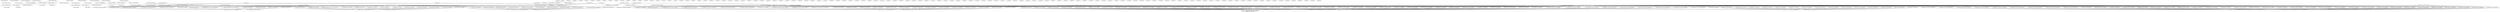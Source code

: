 strict digraph "execution order" {
RL_test0_count_do_count [shape=ellipse];
RL_test0_mkConnectionGetPut [shape=ellipse];
RL_test0_1_mkConnectionGetPut [shape=ellipse];
RL_test0_0_mkConnectionGetPut [shape=ellipse];
RL_test0_1_mkConnectionGetPut_1 [shape=ellipse];
RL_test0_1_0_mkConnectionGetPut [shape=ellipse];
RL_test0_1_1_mkConnectionGetPut [shape=ellipse];
RL_test0_req_send_first_flit [shape=ellipse];
RL_test0_req_send_next_flit [shape=ellipse];
RL_test0_rsp_receive [shape=ellipse];
RL_test0_0_update_req_wires [shape=ellipse];
RL_test0_0_update_rsp_wires [shape=ellipse];
RL_test0_0_do_get [shape=ellipse];
RL_test0_0_do_put [shape=ellipse];
RL_test0_1_update_req_wires [shape=ellipse];
RL_test0_1_update_rsp_wires [shape=ellipse];
RL_test0_1_do_get [shape=ellipse];
RL_test0_1_do_put [shape=ellipse];
RL_test1_count_do_count [shape=ellipse];
RL_test1_mkConnectionGetPut [shape=ellipse];
RL_test1_1_mkConnectionGetPut [shape=ellipse];
RL_test1_0_mkConnectionGetPut [shape=ellipse];
RL_test1_1_mkConnectionGetPut_1 [shape=ellipse];
RL_test1_1_0_mkConnectionGetPut [shape=ellipse];
RL_test1_1_1_mkConnectionGetPut [shape=ellipse];
RL_test1_req_send_first_flit [shape=ellipse];
RL_test1_req_send_next_flit [shape=ellipse];
RL_test1_rsp_receive [shape=ellipse];
RL_test1_0_update_req_wires [shape=ellipse];
RL_test1_0_update_rsp_wires [shape=ellipse];
RL_test1_0_do_get [shape=ellipse];
RL_test1_0_do_put [shape=ellipse];
RL_test1_1_update_req_wires [shape=ellipse];
RL_test1_1_update_rsp_wires [shape=ellipse];
RL_test1_1_do_get [shape=ellipse];
RL_test1_1_do_put [shape=ellipse];
RL_resultGetters_fsm_start_reg__dreg_update [shape=ellipse];
RL_resultGetters_fsm_state_handle_abort [shape=ellipse];
RL_resultGetters_fsm_state_fired__dreg_update [shape=ellipse];
RL_resultGetters_fsm_state_every [shape=ellipse];
RL_resultGetters_fsm_par_blocks_start_reg__dreg_update [shape=ellipse];
RL_resultGetters_fsm_par_blocks_state_handle_abort [shape=ellipse];
RL_resultGetters_fsm_par_blocks_state_fired__dreg_update [shape=ellipse];
RL_resultGetters_fsm_par_blocks_state_every [shape=ellipse];
RL_resultGetters_fsm_par_blocks_restart [shape=ellipse];
RL_resultGetters_fsm_par_blocks_1_start_reg__dreg_update [shape=ellipse];
RL_resultGetters_fsm_par_blocks_1_state_handle_abort [shape=ellipse];
RL_resultGetters_fsm_par_blocks_1_state_fired__dreg_update [shape=ellipse];
RL_resultGetters_fsm_par_blocks_1_state_every [shape=ellipse];
RL_resultGetters_fsm_par_blocks_1_restart [shape=ellipse];
RL_resultGetters_fsm_par_blocks_2_start_reg__dreg_update [shape=ellipse];
RL_resultGetters_fsm_par_blocks_2_state_handle_abort [shape=ellipse];
RL_resultGetters_fsm_par_blocks_2_state_fired__dreg_update [shape=ellipse];
RL_resultGetters_fsm_par_blocks_2_state_every [shape=ellipse];
RL_resultGetters_fsm_par_blocks_2_restart [shape=ellipse];
RL_resultGetters_fsm_restart [shape=ellipse];
RL_resultGetters_fsm_action_l241c9 [shape=ellipse];
RL_resultGetters_fsm_action_l246c9 [shape=ellipse];
RL_resultGetters_fsm_action_l252c9 [shape=ellipse];
RL_resultGetters_fsm_action_l257c9 [shape=ellipse];
RL_resultGetters_fsm_action_l263c9 [shape=ellipse];
RL_resultGetters_fsm_action_l202c9 [shape=ellipse];
RL_resultGetters_fsm_action_l207c9 [shape=ellipse];
RL_resultGetters_fsm_action_l213c9 [shape=ellipse];
RL_resultGetters_fsm_action_r_init_l218c9 [shape=ellipse];
RL_resultGetters_fsm_action_l218c29 [shape=ellipse];
RL_resultGetters_fsm_action_l219c9 [shape=ellipse];
RL_resultGetters_fsm_action_l225c9 [shape=ellipse];
RL_resultGetters_fsm_action_l230c9 [shape=ellipse];
RL_resultGetters_fsm_action_l236c9 [shape=ellipse];
RL_resultGetters_fsm_action_l151c9 [shape=ellipse];
RL_resultGetters_fsm_action_l157c9 [shape=ellipse];
RL_resultGetters_fsm_action_l162c9 [shape=ellipse];
RL_resultGetters_fsm_action_l166c9 [shape=ellipse];
RL_resultGetters_fsm_action_l170c9 [shape=ellipse];
RL_resultGetters_fsm_action_l175c9 [shape=ellipse];
RL_resultGetters_fsm_action_l180c9 [shape=ellipse];
RL_resultGetters_fsm_action_l184c9 [shape=ellipse];
RL_resultGetters_fsm_action_l189c9 [shape=ellipse];
RL_resultGetters_fsm_action_l193c9 [shape=ellipse];
RL_resultGetters_fsm_action_l197c9 [shape=ellipse];
RL_resultGetters_fsm_actionpar_start_l149c27 [shape=ellipse];
RL_resultGetters_fsm_action_l92c16 [shape=ellipse];
RL_resultGetters_fsm_action_ovlp_r_update_l218c9 [shape=ellipse];
RL_resultGetters_fsm_actionpar_run_l149c27 [shape=ellipse];
RL_resultGetters_fsm_idle_l90c22 [shape=ellipse];
RL_resultGetters_fsm_idle_l240c5 [shape=ellipse];
RL_resultGetters_fsm_idle_l201c5 [shape=ellipse];
RL_resultGetters_fsm_idle_l150c5 [shape=ellipse];
RL_resultGetters_fsm_fsm_start [shape=ellipse];
RL_resultGetters_1_fsm_start_reg__dreg_update [shape=ellipse];
RL_resultGetters_1_fsm_state_handle_abort [shape=ellipse];
RL_resultGetters_1_fsm_state_fired__dreg_update [shape=ellipse];
RL_resultGetters_1_fsm_state_every [shape=ellipse];
RL_resultGetters_1_fsm_par_blocks_start_reg__dreg_update [shape=ellipse];
RL_resultGetters_1_fsm_par_blocks_state_handle_abort [shape=ellipse];
RL_resultGetters_1_fsm_par_blocks_state_fired__dreg_update [shape=ellipse];
RL_resultGetters_1_fsm_par_blocks_state_every [shape=ellipse];
RL_resultGetters_1_fsm_par_blocks_restart [shape=ellipse];
RL_resultGetters_1_fsm_par_blocks_1_start_reg__dreg_update [shape=ellipse];
RL_resultGetters_1_fsm_par_blocks_1_state_handle_abort [shape=ellipse];
RL_resultGetters_1_fsm_par_blocks_1_state_fired__dreg_update [shape=ellipse];
RL_resultGetters_1_fsm_par_blocks_1_state_every [shape=ellipse];
RL_resultGetters_1_fsm_par_blocks_1_restart [shape=ellipse];
RL_resultGetters_1_fsm_par_blocks_2_start_reg__dreg_update [shape=ellipse];
RL_resultGetters_1_fsm_par_blocks_2_state_handle_abort [shape=ellipse];
RL_resultGetters_1_fsm_par_blocks_2_state_fired__dreg_update [shape=ellipse];
RL_resultGetters_1_fsm_par_blocks_2_state_every [shape=ellipse];
RL_resultGetters_1_fsm_par_blocks_2_restart [shape=ellipse];
RL_resultGetters_1_fsm_par_blocks_3_start_reg__dreg_update [shape=ellipse];
RL_resultGetters_1_fsm_par_blocks_3_state_handle_abort [shape=ellipse];
RL_resultGetters_1_fsm_par_blocks_3_state_fired__dreg_update [shape=ellipse];
RL_resultGetters_1_fsm_par_blocks_3_state_every [shape=ellipse];
RL_resultGetters_1_fsm_par_blocks_3_restart [shape=ellipse];
RL_resultGetters_1_fsm_restart [shape=ellipse];
RL_resultGetters_1_fsm_action_l555c9 [shape=ellipse];
RL_resultGetters_1_fsm_action_r_init_l560c9 [shape=ellipse];
RL_resultGetters_1_fsm_action_l560c29 [shape=ellipse];
RL_resultGetters_1_fsm_action_l561c9 [shape=ellipse];
RL_resultGetters_1_fsm_action_r_init_l567c9 [shape=ellipse];
RL_resultGetters_1_fsm_action_l567c29 [shape=ellipse];
RL_resultGetters_1_fsm_action_l568c9 [shape=ellipse];
RL_resultGetters_1_fsm_action_r_init_l573c9 [shape=ellipse];
RL_resultGetters_1_fsm_action_l573c29 [shape=ellipse];
RL_resultGetters_1_fsm_action_l574c9 [shape=ellipse];
RL_resultGetters_1_fsm_action_r_init_l580c9 [shape=ellipse];
RL_resultGetters_1_fsm_action_l580c29 [shape=ellipse];
RL_resultGetters_1_fsm_action_l581c9 [shape=ellipse];
RL_resultGetters_1_fsm_action_r_init_l586c9 [shape=ellipse];
RL_resultGetters_1_fsm_action_l586c29 [shape=ellipse];
RL_resultGetters_1_fsm_action_l587c9 [shape=ellipse];
RL_resultGetters_1_fsm_action_r_init_l593c9 [shape=ellipse];
RL_resultGetters_1_fsm_action_l593c29 [shape=ellipse];
RL_resultGetters_1_fsm_action_l594c9 [shape=ellipse];
RL_resultGetters_1_fsm_action_r_init_l599c9 [shape=ellipse];
RL_resultGetters_1_fsm_action_l599c29 [shape=ellipse];
RL_resultGetters_1_fsm_action_l600c9 [shape=ellipse];
RL_resultGetters_1_fsm_action_r_init_l606c9 [shape=ellipse];
RL_resultGetters_1_fsm_action_l606c29 [shape=ellipse];
RL_resultGetters_1_fsm_action_l607c9 [shape=ellipse];
RL_resultGetters_1_fsm_action_r_init_l612c9 [shape=ellipse];
RL_resultGetters_1_fsm_action_l612c29 [shape=ellipse];
RL_resultGetters_1_fsm_action_l613c9 [shape=ellipse];
RL_resultGetters_1_fsm_action_l619c9 [shape=ellipse];
RL_resultGetters_1_fsm_action_l442c9 [shape=ellipse];
RL_resultGetters_1_fsm_action_r_init_l447c9 [shape=ellipse];
RL_resultGetters_1_fsm_action_l447c29 [shape=ellipse];
RL_resultGetters_1_fsm_action_l448c9 [shape=ellipse];
RL_resultGetters_1_fsm_action_l454c9 [shape=ellipse];
RL_resultGetters_1_fsm_action_r_init_l459c9 [shape=ellipse];
RL_resultGetters_1_fsm_action_l459c29 [shape=ellipse];
RL_resultGetters_1_fsm_action_l460c9 [shape=ellipse];
RL_resultGetters_1_fsm_action_l466c9 [shape=ellipse];
RL_resultGetters_1_fsm_action_r_init_l471c9 [shape=ellipse];
RL_resultGetters_1_fsm_action_l471c29 [shape=ellipse];
RL_resultGetters_1_fsm_action_l472c9 [shape=ellipse];
RL_resultGetters_1_fsm_action_l478c9 [shape=ellipse];
RL_resultGetters_1_fsm_action_r_init_l483c9 [shape=ellipse];
RL_resultGetters_1_fsm_action_l483c29 [shape=ellipse];
RL_resultGetters_1_fsm_action_l484c9 [shape=ellipse];
RL_resultGetters_1_fsm_action_l490c9 [shape=ellipse];
RL_resultGetters_1_fsm_action_r_init_l495c9 [shape=ellipse];
RL_resultGetters_1_fsm_action_l495c29 [shape=ellipse];
RL_resultGetters_1_fsm_action_l496c9 [shape=ellipse];
RL_resultGetters_1_fsm_action_l502c9 [shape=ellipse];
RL_resultGetters_1_fsm_action_r_init_l507c9 [shape=ellipse];
RL_resultGetters_1_fsm_action_l507c29 [shape=ellipse];
RL_resultGetters_1_fsm_action_l508c9 [shape=ellipse];
RL_resultGetters_1_fsm_action_l514c9 [shape=ellipse];
RL_resultGetters_1_fsm_action_r_init_l519c9 [shape=ellipse];
RL_resultGetters_1_fsm_action_l519c29 [shape=ellipse];
RL_resultGetters_1_fsm_action_l520c9 [shape=ellipse];
RL_resultGetters_1_fsm_action_l526c9 [shape=ellipse];
RL_resultGetters_1_fsm_action_r_init_l531c9 [shape=ellipse];
RL_resultGetters_1_fsm_action_l531c29 [shape=ellipse];
RL_resultGetters_1_fsm_action_l532c9 [shape=ellipse];
RL_resultGetters_1_fsm_action_l538c9 [shape=ellipse];
RL_resultGetters_1_fsm_action_r_init_l543c9 [shape=ellipse];
RL_resultGetters_1_fsm_action_l543c29 [shape=ellipse];
RL_resultGetters_1_fsm_action_l544c9 [shape=ellipse];
RL_resultGetters_1_fsm_action_l550c9 [shape=ellipse];
RL_resultGetters_1_fsm_action_l381c9 [shape=ellipse];
RL_resultGetters_1_fsm_action_l385c9 [shape=ellipse];
RL_resultGetters_1_fsm_action_l389c9 [shape=ellipse];
RL_resultGetters_1_fsm_action_l393c9 [shape=ellipse];
RL_resultGetters_1_fsm_action_l397c9 [shape=ellipse];
RL_resultGetters_1_fsm_action_l401c9 [shape=ellipse];
RL_resultGetters_1_fsm_action_l405c9 [shape=ellipse];
RL_resultGetters_1_fsm_action_l409c9 [shape=ellipse];
RL_resultGetters_1_fsm_action_l413c9 [shape=ellipse];
RL_resultGetters_1_fsm_action_l417c9 [shape=ellipse];
RL_resultGetters_1_fsm_action_l421c9 [shape=ellipse];
RL_resultGetters_1_fsm_action_l425c9 [shape=ellipse];
RL_resultGetters_1_fsm_action_l429c9 [shape=ellipse];
RL_resultGetters_1_fsm_action_l433c9 [shape=ellipse];
RL_resultGetters_1_fsm_action_l437c9 [shape=ellipse];
RL_resultGetters_1_fsm_action_l305c9 [shape=ellipse];
RL_resultGetters_1_fsm_action_l311c9 [shape=ellipse];
RL_resultGetters_1_fsm_action_l316c9 [shape=ellipse];
RL_resultGetters_1_fsm_action_l321c9 [shape=ellipse];
RL_resultGetters_1_fsm_action_l326c9 [shape=ellipse];
RL_resultGetters_1_fsm_action_l331c9 [shape=ellipse];
RL_resultGetters_1_fsm_action_l336c9 [shape=ellipse];
RL_resultGetters_1_fsm_action_l341c9 [shape=ellipse];
RL_resultGetters_1_fsm_action_l346c9 [shape=ellipse];
RL_resultGetters_1_fsm_action_l351c9 [shape=ellipse];
RL_resultGetters_1_fsm_action_l356c9 [shape=ellipse];
RL_resultGetters_1_fsm_action_l361c9 [shape=ellipse];
RL_resultGetters_1_fsm_action_l366c9 [shape=ellipse];
RL_resultGetters_1_fsm_action_l371c9 [shape=ellipse];
RL_resultGetters_1_fsm_action_l376c9 [shape=ellipse];
RL_resultGetters_1_fsm_actionpar_start_l303c27 [shape=ellipse];
RL_resultGetters_1_fsm_action_l92c16 [shape=ellipse];
RL_resultGetters_1_fsm_action_ovlp_r_update_l560c9 [shape=ellipse];
RL_resultGetters_1_fsm_action_ovlp_r_update_l567c9 [shape=ellipse];
RL_resultGetters_1_fsm_action_ovlp_r_update_l573c9 [shape=ellipse];
RL_resultGetters_1_fsm_action_ovlp_r_update_l580c9 [shape=ellipse];
RL_resultGetters_1_fsm_action_ovlp_r_update_l586c9 [shape=ellipse];
RL_resultGetters_1_fsm_action_ovlp_r_update_l593c9 [shape=ellipse];
RL_resultGetters_1_fsm_action_ovlp_r_update_l599c9 [shape=ellipse];
RL_resultGetters_1_fsm_action_ovlp_r_update_l606c9 [shape=ellipse];
RL_resultGetters_1_fsm_action_ovlp_r_update_l612c9 [shape=ellipse];
RL_resultGetters_1_fsm_action_ovlp_r_update_l447c9 [shape=ellipse];
RL_resultGetters_1_fsm_action_ovlp_r_update_l459c9 [shape=ellipse];
RL_resultGetters_1_fsm_action_ovlp_r_update_l471c9 [shape=ellipse];
RL_resultGetters_1_fsm_action_ovlp_r_update_l483c9 [shape=ellipse];
RL_resultGetters_1_fsm_action_ovlp_r_update_l495c9 [shape=ellipse];
RL_resultGetters_1_fsm_action_ovlp_r_update_l507c9 [shape=ellipse];
RL_resultGetters_1_fsm_action_ovlp_r_update_l519c9 [shape=ellipse];
RL_resultGetters_1_fsm_action_ovlp_r_update_l531c9 [shape=ellipse];
RL_resultGetters_1_fsm_action_ovlp_r_update_l543c9 [shape=ellipse];
RL_resultGetters_1_fsm_actionpar_run_l303c27 [shape=ellipse];
RL_resultGetters_1_fsm_idle_l90c22 [shape=ellipse];
RL_resultGetters_1_fsm_idle_l554c5 [shape=ellipse];
RL_resultGetters_1_fsm_idle_l441c5 [shape=ellipse];
RL_resultGetters_1_fsm_idle_l380c5 [shape=ellipse];
RL_resultGetters_1_fsm_idle_l304c5 [shape=ellipse];
RL_resultGetters_1_fsm_fsm_start [shape=ellipse];
RL_start_reg__dreg_update [shape=ellipse];
RL_state_handle_abort [shape=ellipse];
RL_state_fired__dreg_update [shape=ellipse];
RL_state_every [shape=ellipse];
RL_restart [shape=ellipse];
RL_action_l132c9 [shape=ellipse];
RL_action_l119c13 [shape=ellipse];
RL_action_l120c9 [shape=ellipse];
RL_action_l119c13_1 [shape=ellipse];
RL_action_l120c9_1 [shape=ellipse];
RL_action_l134c9 [shape=ellipse];
RL_idle_l131c15 [shape=ellipse];
RL_fsm_start [shape=ellipse];
RL_auto_start [shape=ellipse];
RL_auto_finish [shape=ellipse];
__me_check_56 [shape=ellipse];
__me_check_57 [shape=ellipse];
__me_check_58 [shape=ellipse];
__me_check_59 [shape=ellipse];
__me_check_61 [shape=ellipse];
__me_check_62 [shape=ellipse];
__me_check_63 [shape=ellipse];
__me_check_64 [shape=ellipse];
__me_check_65 [shape=ellipse];
__me_check_66 [shape=ellipse];
__me_check_67 [shape=ellipse];
__me_check_68 [shape=ellipse];
__me_check_70 [shape=ellipse];
__me_check_71 [shape=ellipse];
__me_check_72 [shape=ellipse];
__me_check_73 [shape=ellipse];
__me_check_74 [shape=ellipse];
__me_check_75 [shape=ellipse];
__me_check_76 [shape=ellipse];
__me_check_77 [shape=ellipse];
__me_check_78 [shape=ellipse];
__me_check_79 [shape=ellipse];
__me_check_115 [shape=ellipse];
__me_check_116 [shape=ellipse];
__me_check_117 [shape=ellipse];
__me_check_118 [shape=ellipse];
__me_check_119 [shape=ellipse];
__me_check_120 [shape=ellipse];
__me_check_121 [shape=ellipse];
__me_check_122 [shape=ellipse];
__me_check_123 [shape=ellipse];
__me_check_124 [shape=ellipse];
__me_check_125 [shape=ellipse];
__me_check_126 [shape=ellipse];
__me_check_127 [shape=ellipse];
__me_check_128 [shape=ellipse];
__me_check_129 [shape=ellipse];
__me_check_130 [shape=ellipse];
__me_check_131 [shape=ellipse];
__me_check_132 [shape=ellipse];
__me_check_133 [shape=ellipse];
__me_check_134 [shape=ellipse];
__me_check_135 [shape=ellipse];
__me_check_136 [shape=ellipse];
__me_check_137 [shape=ellipse];
__me_check_138 [shape=ellipse];
__me_check_139 [shape=ellipse];
__me_check_140 [shape=ellipse];
__me_check_141 [shape=ellipse];
__me_check_142 [shape=ellipse];
__me_check_144 [shape=ellipse];
__me_check_145 [shape=ellipse];
__me_check_146 [shape=ellipse];
__me_check_147 [shape=ellipse];
__me_check_148 [shape=ellipse];
__me_check_149 [shape=ellipse];
__me_check_150 [shape=ellipse];
__me_check_151 [shape=ellipse];
__me_check_152 [shape=ellipse];
__me_check_153 [shape=ellipse];
__me_check_154 [shape=ellipse];
__me_check_155 [shape=ellipse];
__me_check_156 [shape=ellipse];
__me_check_157 [shape=ellipse];
__me_check_158 [shape=ellipse];
__me_check_159 [shape=ellipse];
__me_check_160 [shape=ellipse];
__me_check_161 [shape=ellipse];
__me_check_162 [shape=ellipse];
__me_check_163 [shape=ellipse];
__me_check_164 [shape=ellipse];
__me_check_165 [shape=ellipse];
__me_check_166 [shape=ellipse];
__me_check_167 [shape=ellipse];
__me_check_168 [shape=ellipse];
__me_check_169 [shape=ellipse];
__me_check_170 [shape=ellipse];
__me_check_171 [shape=ellipse];
__me_check_172 [shape=ellipse];
__me_check_173 [shape=ellipse];
__me_check_174 [shape=ellipse];
__me_check_175 [shape=ellipse];
__me_check_176 [shape=ellipse];
__me_check_177 [shape=ellipse];
__me_check_178 [shape=ellipse];
__me_check_179 [shape=ellipse];
__me_check_181 [shape=ellipse];
__me_check_182 [shape=ellipse];
__me_check_183 [shape=ellipse];
__me_check_184 [shape=ellipse];
__me_check_185 [shape=ellipse];
__me_check_186 [shape=ellipse];
__me_check_187 [shape=ellipse];
__me_check_188 [shape=ellipse];
__me_check_189 [shape=ellipse];
__me_check_190 [shape=ellipse];
__me_check_191 [shape=ellipse];
__me_check_192 [shape=ellipse];
__me_check_193 [shape=ellipse];
__me_check_194 [shape=ellipse];
__me_check_196 [shape=ellipse];
__me_check_197 [shape=ellipse];
__me_check_198 [shape=ellipse];
__me_check_199 [shape=ellipse];
__me_check_200 [shape=ellipse];
__me_check_201 [shape=ellipse];
__me_check_202 [shape=ellipse];
__me_check_203 [shape=ellipse];
__me_check_204 [shape=ellipse];
__me_check_205 [shape=ellipse];
__me_check_206 [shape=ellipse];
__me_check_207 [shape=ellipse];
__me_check_208 [shape=ellipse];
__me_check_209 [shape=ellipse];
__me_check_243 [shape=ellipse];
__me_check_244 [shape=ellipse];
__me_check_245 [shape=ellipse];
__me_check_246 [shape=ellipse];
__me_check_247 [shape=ellipse];
RL_resultGetters_fsm_actionpar_start_l149c27->RL_resultGetters_fsm_action_l241c9;
RL_resultGetters_fsm_par_blocks_2_restart->RL_resultGetters_fsm_action_l241c9;
RL_resultGetters_fsm_actionpar_run_l149c27->RL_resultGetters_fsm_action_l241c9;
RL_resultGetters_fsm_actionpar_run_l149c27->RL_resultGetters_fsm_action_l246c9;
RL_resultGetters_fsm_actionpar_run_l149c27->RL_resultGetters_fsm_action_l252c9;
RL_resultGetters_fsm_actionpar_run_l149c27->RL_resultGetters_fsm_action_l257c9;
RL_resultGetters_fsm_actionpar_run_l149c27->RL_resultGetters_fsm_action_l263c9;
RL_resultGetters_fsm_actionpar_start_l149c27->RL_resultGetters_fsm_action_l202c9;
RL_resultGetters_fsm_par_blocks_1_restart->RL_resultGetters_fsm_action_l202c9;
RL_resultGetters_fsm_actionpar_run_l149c27->RL_resultGetters_fsm_action_l202c9;
RL_resultGetters_fsm_actionpar_run_l149c27->RL_resultGetters_fsm_action_l207c9;
RL_resultGetters_fsm_actionpar_run_l149c27->RL_resultGetters_fsm_action_l213c9;
RL_resultGetters_fsm_actionpar_run_l149c27->RL_resultGetters_fsm_action_r_init_l218c9;
RL_resultGetters_fsm_par_blocks_1_restart->RL_resultGetters_fsm_action_l218c29;
RL_resultGetters_fsm_actionpar_run_l149c27->RL_resultGetters_fsm_action_l218c29;
RL_resultGetters_fsm_actionpar_run_l149c27->RL_resultGetters_fsm_action_l219c9;
RL_resultGetters_fsm_actionpar_run_l149c27->RL_resultGetters_fsm_action_l225c9;
RL_resultGetters_fsm_actionpar_run_l149c27->RL_resultGetters_fsm_action_l230c9;
RL_resultGetters_fsm_actionpar_run_l149c27->RL_resultGetters_fsm_action_l236c9;
RL_resultGetters_fsm_actionpar_start_l149c27->RL_resultGetters_fsm_action_l151c9;
RL_resultGetters_fsm_par_blocks_restart->RL_resultGetters_fsm_action_l151c9;
RL_resultGetters_fsm_actionpar_run_l149c27->RL_resultGetters_fsm_action_l151c9;
RL_resultGetters_fsm_actionpar_run_l149c27->RL_resultGetters_fsm_action_l157c9;
RL_resultGetters_fsm_actionpar_run_l149c27->RL_resultGetters_fsm_action_l162c9;
RL_resultGetters_fsm_actionpar_run_l149c27->RL_resultGetters_fsm_action_l166c9;
RL_resultGetters_fsm_actionpar_run_l149c27->RL_resultGetters_fsm_action_l170c9;
RL_resultGetters_fsm_actionpar_run_l149c27->RL_resultGetters_fsm_action_l175c9;
RL_resultGetters_fsm_actionpar_run_l149c27->RL_resultGetters_fsm_action_l180c9;
RL_resultGetters_fsm_actionpar_run_l149c27->RL_resultGetters_fsm_action_l184c9;
RL_resultGetters_fsm_actionpar_run_l149c27->RL_resultGetters_fsm_action_l189c9;
RL_resultGetters_fsm_actionpar_run_l149c27->RL_resultGetters_fsm_action_l193c9;
RL_resultGetters_fsm_actionpar_run_l149c27->RL_resultGetters_fsm_action_l197c9;
RL_resultGetters_fsm_restart->RL_resultGetters_fsm_actionpar_start_l149c27;
RL_resultGetters_fsm_fsm_start->RL_resultGetters_fsm_actionpar_start_l149c27;
RL_resultGetters_1_fsm_actionpar_start_l303c27->RL_resultGetters_1_fsm_action_l555c9;
RL_resultGetters_1_fsm_par_blocks_3_restart->RL_resultGetters_1_fsm_action_l555c9;
RL_resultGetters_1_fsm_actionpar_run_l303c27->RL_resultGetters_1_fsm_action_l555c9;
RL_resultGetters_1_fsm_actionpar_run_l303c27->RL_resultGetters_1_fsm_action_r_init_l560c9;
RL_resultGetters_1_fsm_par_blocks_3_restart->RL_resultGetters_1_fsm_action_l560c29;
RL_resultGetters_1_fsm_actionpar_run_l303c27->RL_resultGetters_1_fsm_action_l560c29;
RL_resultGetters_1_fsm_actionpar_run_l303c27->RL_resultGetters_1_fsm_action_l561c9;
RL_resultGetters_1_fsm_actionpar_run_l303c27->RL_resultGetters_1_fsm_action_r_init_l567c9;
RL_resultGetters_1_fsm_par_blocks_3_restart->RL_resultGetters_1_fsm_action_l567c29;
RL_resultGetters_1_fsm_actionpar_run_l303c27->RL_resultGetters_1_fsm_action_l567c29;
RL_resultGetters_1_fsm_actionpar_run_l303c27->RL_resultGetters_1_fsm_action_l568c9;
RL_resultGetters_1_fsm_actionpar_run_l303c27->RL_resultGetters_1_fsm_action_r_init_l573c9;
RL_resultGetters_1_fsm_par_blocks_3_restart->RL_resultGetters_1_fsm_action_l573c29;
RL_resultGetters_1_fsm_actionpar_run_l303c27->RL_resultGetters_1_fsm_action_l573c29;
RL_resultGetters_1_fsm_actionpar_run_l303c27->RL_resultGetters_1_fsm_action_l574c9;
RL_resultGetters_1_fsm_actionpar_run_l303c27->RL_resultGetters_1_fsm_action_r_init_l580c9;
RL_resultGetters_1_fsm_par_blocks_3_restart->RL_resultGetters_1_fsm_action_l580c29;
RL_resultGetters_1_fsm_actionpar_run_l303c27->RL_resultGetters_1_fsm_action_l580c29;
RL_resultGetters_1_fsm_actionpar_run_l303c27->RL_resultGetters_1_fsm_action_l581c9;
RL_resultGetters_1_fsm_actionpar_run_l303c27->RL_resultGetters_1_fsm_action_r_init_l586c9;
RL_resultGetters_1_fsm_par_blocks_3_restart->RL_resultGetters_1_fsm_action_l586c29;
RL_resultGetters_1_fsm_actionpar_run_l303c27->RL_resultGetters_1_fsm_action_l586c29;
RL_resultGetters_1_fsm_actionpar_run_l303c27->RL_resultGetters_1_fsm_action_l587c9;
RL_resultGetters_1_fsm_actionpar_run_l303c27->RL_resultGetters_1_fsm_action_r_init_l593c9;
RL_resultGetters_1_fsm_par_blocks_3_restart->RL_resultGetters_1_fsm_action_l593c29;
RL_resultGetters_1_fsm_actionpar_run_l303c27->RL_resultGetters_1_fsm_action_l593c29;
RL_resultGetters_1_fsm_actionpar_run_l303c27->RL_resultGetters_1_fsm_action_l594c9;
RL_resultGetters_1_fsm_actionpar_run_l303c27->RL_resultGetters_1_fsm_action_r_init_l599c9;
RL_resultGetters_1_fsm_par_blocks_3_restart->RL_resultGetters_1_fsm_action_l599c29;
RL_resultGetters_1_fsm_actionpar_run_l303c27->RL_resultGetters_1_fsm_action_l599c29;
RL_resultGetters_1_fsm_actionpar_run_l303c27->RL_resultGetters_1_fsm_action_l600c9;
RL_resultGetters_1_fsm_actionpar_run_l303c27->RL_resultGetters_1_fsm_action_r_init_l606c9;
RL_resultGetters_1_fsm_par_blocks_3_restart->RL_resultGetters_1_fsm_action_l606c29;
RL_resultGetters_1_fsm_actionpar_run_l303c27->RL_resultGetters_1_fsm_action_l606c29;
RL_resultGetters_1_fsm_actionpar_run_l303c27->RL_resultGetters_1_fsm_action_l607c9;
RL_resultGetters_1_fsm_actionpar_run_l303c27->RL_resultGetters_1_fsm_action_r_init_l612c9;
RL_resultGetters_1_fsm_par_blocks_3_restart->RL_resultGetters_1_fsm_action_l612c29;
RL_resultGetters_1_fsm_actionpar_run_l303c27->RL_resultGetters_1_fsm_action_l612c29;
RL_resultGetters_1_fsm_actionpar_run_l303c27->RL_resultGetters_1_fsm_action_l613c9;
RL_resultGetters_1_fsm_actionpar_run_l303c27->RL_resultGetters_1_fsm_action_l619c9;
RL_resultGetters_1_fsm_actionpar_start_l303c27->RL_resultGetters_1_fsm_action_l442c9;
RL_resultGetters_1_fsm_par_blocks_2_restart->RL_resultGetters_1_fsm_action_l442c9;
RL_resultGetters_1_fsm_actionpar_run_l303c27->RL_resultGetters_1_fsm_action_l442c9;
RL_resultGetters_1_fsm_actionpar_run_l303c27->RL_resultGetters_1_fsm_action_r_init_l447c9;
RL_resultGetters_1_fsm_par_blocks_2_restart->RL_resultGetters_1_fsm_action_l447c29;
RL_resultGetters_1_fsm_actionpar_run_l303c27->RL_resultGetters_1_fsm_action_l447c29;
RL_resultGetters_1_fsm_actionpar_run_l303c27->RL_resultGetters_1_fsm_action_l448c9;
RL_resultGetters_1_fsm_actionpar_run_l303c27->RL_resultGetters_1_fsm_action_l454c9;
RL_resultGetters_1_fsm_actionpar_run_l303c27->RL_resultGetters_1_fsm_action_r_init_l459c9;
RL_resultGetters_1_fsm_par_blocks_2_restart->RL_resultGetters_1_fsm_action_l459c29;
RL_resultGetters_1_fsm_actionpar_run_l303c27->RL_resultGetters_1_fsm_action_l459c29;
RL_resultGetters_1_fsm_actionpar_run_l303c27->RL_resultGetters_1_fsm_action_l460c9;
RL_resultGetters_1_fsm_actionpar_run_l303c27->RL_resultGetters_1_fsm_action_l466c9;
RL_resultGetters_1_fsm_actionpar_run_l303c27->RL_resultGetters_1_fsm_action_r_init_l471c9;
RL_resultGetters_1_fsm_par_blocks_2_restart->RL_resultGetters_1_fsm_action_l471c29;
RL_resultGetters_1_fsm_actionpar_run_l303c27->RL_resultGetters_1_fsm_action_l471c29;
RL_resultGetters_1_fsm_actionpar_run_l303c27->RL_resultGetters_1_fsm_action_l472c9;
RL_resultGetters_1_fsm_actionpar_run_l303c27->RL_resultGetters_1_fsm_action_l478c9;
RL_resultGetters_1_fsm_actionpar_run_l303c27->RL_resultGetters_1_fsm_action_r_init_l483c9;
RL_resultGetters_1_fsm_par_blocks_2_restart->RL_resultGetters_1_fsm_action_l483c29;
RL_resultGetters_1_fsm_actionpar_run_l303c27->RL_resultGetters_1_fsm_action_l483c29;
RL_resultGetters_1_fsm_actionpar_run_l303c27->RL_resultGetters_1_fsm_action_l484c9;
RL_resultGetters_1_fsm_actionpar_run_l303c27->RL_resultGetters_1_fsm_action_l490c9;
RL_resultGetters_1_fsm_actionpar_run_l303c27->RL_resultGetters_1_fsm_action_r_init_l495c9;
RL_resultGetters_1_fsm_par_blocks_2_restart->RL_resultGetters_1_fsm_action_l495c29;
RL_resultGetters_1_fsm_actionpar_run_l303c27->RL_resultGetters_1_fsm_action_l495c29;
RL_resultGetters_1_fsm_actionpar_run_l303c27->RL_resultGetters_1_fsm_action_l496c9;
RL_resultGetters_1_fsm_actionpar_run_l303c27->RL_resultGetters_1_fsm_action_l502c9;
RL_resultGetters_1_fsm_actionpar_run_l303c27->RL_resultGetters_1_fsm_action_r_init_l507c9;
RL_resultGetters_1_fsm_par_blocks_2_restart->RL_resultGetters_1_fsm_action_l507c29;
RL_resultGetters_1_fsm_actionpar_run_l303c27->RL_resultGetters_1_fsm_action_l507c29;
RL_resultGetters_1_fsm_actionpar_run_l303c27->RL_resultGetters_1_fsm_action_l508c9;
RL_resultGetters_1_fsm_actionpar_run_l303c27->RL_resultGetters_1_fsm_action_l514c9;
RL_resultGetters_1_fsm_actionpar_run_l303c27->RL_resultGetters_1_fsm_action_r_init_l519c9;
RL_resultGetters_1_fsm_par_blocks_2_restart->RL_resultGetters_1_fsm_action_l519c29;
RL_resultGetters_1_fsm_actionpar_run_l303c27->RL_resultGetters_1_fsm_action_l519c29;
RL_resultGetters_1_fsm_actionpar_run_l303c27->RL_resultGetters_1_fsm_action_l520c9;
RL_resultGetters_1_fsm_actionpar_run_l303c27->RL_resultGetters_1_fsm_action_l526c9;
RL_resultGetters_1_fsm_actionpar_run_l303c27->RL_resultGetters_1_fsm_action_r_init_l531c9;
RL_resultGetters_1_fsm_par_blocks_2_restart->RL_resultGetters_1_fsm_action_l531c29;
RL_resultGetters_1_fsm_actionpar_run_l303c27->RL_resultGetters_1_fsm_action_l531c29;
RL_resultGetters_1_fsm_actionpar_run_l303c27->RL_resultGetters_1_fsm_action_l532c9;
RL_resultGetters_1_fsm_actionpar_run_l303c27->RL_resultGetters_1_fsm_action_l538c9;
RL_resultGetters_1_fsm_actionpar_run_l303c27->RL_resultGetters_1_fsm_action_r_init_l543c9;
RL_resultGetters_1_fsm_par_blocks_2_restart->RL_resultGetters_1_fsm_action_l543c29;
RL_resultGetters_1_fsm_actionpar_run_l303c27->RL_resultGetters_1_fsm_action_l543c29;
RL_resultGetters_1_fsm_actionpar_run_l303c27->RL_resultGetters_1_fsm_action_l544c9;
RL_resultGetters_1_fsm_actionpar_run_l303c27->RL_resultGetters_1_fsm_action_l550c9;
RL_resultGetters_1_fsm_actionpar_start_l303c27->RL_resultGetters_1_fsm_action_l381c9;
RL_resultGetters_1_fsm_par_blocks_1_restart->RL_resultGetters_1_fsm_action_l381c9;
RL_resultGetters_1_fsm_actionpar_run_l303c27->RL_resultGetters_1_fsm_action_l381c9;
RL_resultGetters_1_fsm_actionpar_run_l303c27->RL_resultGetters_1_fsm_action_l385c9;
RL_resultGetters_1_fsm_actionpar_run_l303c27->RL_resultGetters_1_fsm_action_l389c9;
RL_resultGetters_1_fsm_actionpar_run_l303c27->RL_resultGetters_1_fsm_action_l393c9;
RL_resultGetters_1_fsm_actionpar_run_l303c27->RL_resultGetters_1_fsm_action_l397c9;
RL_resultGetters_1_fsm_actionpar_run_l303c27->RL_resultGetters_1_fsm_action_l401c9;
RL_resultGetters_1_fsm_actionpar_run_l303c27->RL_resultGetters_1_fsm_action_l405c9;
RL_resultGetters_1_fsm_actionpar_run_l303c27->RL_resultGetters_1_fsm_action_l409c9;
RL_resultGetters_1_fsm_actionpar_run_l303c27->RL_resultGetters_1_fsm_action_l413c9;
RL_resultGetters_1_fsm_actionpar_run_l303c27->RL_resultGetters_1_fsm_action_l417c9;
RL_resultGetters_1_fsm_actionpar_run_l303c27->RL_resultGetters_1_fsm_action_l421c9;
RL_resultGetters_1_fsm_actionpar_run_l303c27->RL_resultGetters_1_fsm_action_l425c9;
RL_resultGetters_1_fsm_actionpar_run_l303c27->RL_resultGetters_1_fsm_action_l429c9;
RL_resultGetters_1_fsm_actionpar_run_l303c27->RL_resultGetters_1_fsm_action_l433c9;
RL_resultGetters_1_fsm_actionpar_run_l303c27->RL_resultGetters_1_fsm_action_l437c9;
RL_resultGetters_1_fsm_actionpar_start_l303c27->RL_resultGetters_1_fsm_action_l305c9;
RL_resultGetters_1_fsm_par_blocks_restart->RL_resultGetters_1_fsm_action_l305c9;
RL_resultGetters_1_fsm_actionpar_run_l303c27->RL_resultGetters_1_fsm_action_l305c9;
RL_resultGetters_1_fsm_actionpar_run_l303c27->RL_resultGetters_1_fsm_action_l311c9;
RL_resultGetters_1_fsm_actionpar_run_l303c27->RL_resultGetters_1_fsm_action_l316c9;
RL_resultGetters_1_fsm_actionpar_run_l303c27->RL_resultGetters_1_fsm_action_l321c9;
RL_resultGetters_1_fsm_actionpar_run_l303c27->RL_resultGetters_1_fsm_action_l326c9;
RL_resultGetters_1_fsm_actionpar_run_l303c27->RL_resultGetters_1_fsm_action_l331c9;
RL_resultGetters_1_fsm_actionpar_run_l303c27->RL_resultGetters_1_fsm_action_l336c9;
RL_resultGetters_1_fsm_actionpar_run_l303c27->RL_resultGetters_1_fsm_action_l341c9;
RL_resultGetters_1_fsm_actionpar_run_l303c27->RL_resultGetters_1_fsm_action_l346c9;
RL_resultGetters_1_fsm_actionpar_run_l303c27->RL_resultGetters_1_fsm_action_l351c9;
RL_resultGetters_1_fsm_actionpar_run_l303c27->RL_resultGetters_1_fsm_action_l356c9;
RL_resultGetters_1_fsm_actionpar_run_l303c27->RL_resultGetters_1_fsm_action_l361c9;
RL_resultGetters_1_fsm_actionpar_run_l303c27->RL_resultGetters_1_fsm_action_l366c9;
RL_resultGetters_1_fsm_actionpar_run_l303c27->RL_resultGetters_1_fsm_action_l371c9;
RL_resultGetters_1_fsm_actionpar_run_l303c27->RL_resultGetters_1_fsm_action_l376c9;
RL_resultGetters_1_fsm_restart->RL_resultGetters_1_fsm_actionpar_start_l303c27;
RL_resultGetters_1_fsm_fsm_start->RL_resultGetters_1_fsm_actionpar_start_l303c27;
RL_restart->RL_action_l132c9;
RL_fsm_start->RL_action_l132c9;
RL_test0_0_update_rsp_wires->RL_test0_0_mkConnectionGetPut;
RL_test0_1_update_rsp_wires->RL_test0_1_mkConnectionGetPut_1;
RL_test0_0_update_req_wires->RL_test0_1_0_mkConnectionGetPut;
RL_test0_1_update_req_wires->RL_test0_1_1_mkConnectionGetPut;
RL_test0_0_update_req_wires->RL_test0_req_send_first_flit;
RL_test0_1_update_req_wires->RL_test0_req_send_first_flit;
RL_test0_0_update_req_wires->RL_test0_req_send_next_flit;
RL_test0_1_update_req_wires->RL_test0_req_send_next_flit;
RL_test0_req_send_next_flit->RL_test0_rsp_receive;
RL_test0_0_update_rsp_wires->RL_test0_rsp_receive;
RL_test0_1_update_rsp_wires->RL_test0_rsp_receive;
RL_test0_rsp_receive->RL_test0_0_do_get;
RL_test0_0_update_rsp_wires->RL_test0_0_do_get;
RL_test0_req_send_first_flit->RL_test0_0_do_put;
RL_test0_req_send_next_flit->RL_test0_0_do_put;
RL_test0_0_update_req_wires->RL_test0_0_do_put;
RL_test0_rsp_receive->RL_test0_1_do_get;
RL_test0_1_update_rsp_wires->RL_test0_1_do_get;
RL_test0_req_send_first_flit->RL_test0_1_do_put;
RL_test0_req_send_next_flit->RL_test0_1_do_put;
RL_test0_1_update_req_wires->RL_test0_1_do_put;
RL_test1_0_update_rsp_wires->RL_test1_0_mkConnectionGetPut;
RL_test1_1_update_rsp_wires->RL_test1_1_mkConnectionGetPut_1;
RL_test1_0_update_req_wires->RL_test1_1_0_mkConnectionGetPut;
RL_test1_1_update_req_wires->RL_test1_1_1_mkConnectionGetPut;
RL_test1_0_update_req_wires->RL_test1_req_send_first_flit;
RL_test1_1_update_req_wires->RL_test1_req_send_first_flit;
RL_test1_0_update_req_wires->RL_test1_req_send_next_flit;
RL_test1_1_update_req_wires->RL_test1_req_send_next_flit;
RL_test1_req_send_next_flit->RL_test1_rsp_receive;
RL_test1_0_update_rsp_wires->RL_test1_rsp_receive;
RL_test1_1_update_rsp_wires->RL_test1_rsp_receive;
RL_test1_rsp_receive->RL_test1_0_do_get;
RL_test1_0_update_rsp_wires->RL_test1_0_do_get;
RL_test1_req_send_first_flit->RL_test1_0_do_put;
RL_test1_req_send_next_flit->RL_test1_0_do_put;
RL_test1_0_update_req_wires->RL_test1_0_do_put;
RL_test1_rsp_receive->RL_test1_1_do_get;
RL_test1_1_update_rsp_wires->RL_test1_1_do_get;
RL_test1_req_send_first_flit->RL_test1_1_do_put;
RL_test1_req_send_next_flit->RL_test1_1_do_put;
RL_test1_1_update_req_wires->RL_test1_1_do_put;
RL_action_l119c13->RL_resultGetters_fsm_start_reg__dreg_update;
RL_action_l120c9->RL_resultGetters_fsm_start_reg__dreg_update;
RL_resultGetters_fsm_restart->RL_resultGetters_fsm_start_reg__dreg_update;
RL_resultGetters_fsm_fsm_start->RL_resultGetters_fsm_start_reg__dreg_update;
RL_resultGetters_fsm_fsm_start->RL_resultGetters_fsm_state_handle_abort;
RL_resultGetters_fsm_actionpar_start_l149c27->RL_resultGetters_fsm_state_fired__dreg_update;
RL_resultGetters_fsm_action_l92c16->RL_resultGetters_fsm_state_fired__dreg_update;
RL_action_l119c13->RL_resultGetters_fsm_state_fired__dreg_update;
RL_action_l120c9->RL_resultGetters_fsm_state_fired__dreg_update;
RL_resultGetters_fsm_restart->RL_resultGetters_fsm_state_fired__dreg_update;
RL_resultGetters_fsm_actionpar_run_l149c27->RL_resultGetters_fsm_state_fired__dreg_update;
RL_resultGetters_fsm_idle_l90c22->RL_resultGetters_fsm_state_fired__dreg_update;
RL_resultGetters_fsm_fsm_start->RL_resultGetters_fsm_state_fired__dreg_update;
RL_resultGetters_fsm_actionpar_start_l149c27->RL_resultGetters_fsm_state_every;
RL_resultGetters_fsm_action_l92c16->RL_resultGetters_fsm_state_every;
RL_resultGetters_fsm_actionpar_run_l149c27->RL_resultGetters_fsm_state_every;
RL_resultGetters_fsm_idle_l90c22->RL_resultGetters_fsm_state_every;
RL_resultGetters_fsm_actionpar_start_l149c27->RL_resultGetters_fsm_par_blocks_start_reg__dreg_update;
RL_resultGetters_fsm_action_l92c16->RL_resultGetters_fsm_par_blocks_start_reg__dreg_update;
RL_resultGetters_fsm_par_blocks_restart->RL_resultGetters_fsm_par_blocks_start_reg__dreg_update;
RL_resultGetters_fsm_actionpar_run_l149c27->RL_resultGetters_fsm_par_blocks_start_reg__dreg_update;
RL_resultGetters_fsm_actionpar_start_l149c27->RL_resultGetters_fsm_par_blocks_state_handle_abort;
RL_resultGetters_fsm_action_l151c9->RL_resultGetters_fsm_par_blocks_state_fired__dreg_update;
RL_resultGetters_fsm_action_l157c9->RL_resultGetters_fsm_par_blocks_state_fired__dreg_update;
RL_resultGetters_fsm_action_l162c9->RL_resultGetters_fsm_par_blocks_state_fired__dreg_update;
RL_resultGetters_fsm_action_l166c9->RL_resultGetters_fsm_par_blocks_state_fired__dreg_update;
RL_resultGetters_fsm_action_l170c9->RL_resultGetters_fsm_par_blocks_state_fired__dreg_update;
RL_resultGetters_fsm_action_l175c9->RL_resultGetters_fsm_par_blocks_state_fired__dreg_update;
RL_resultGetters_fsm_action_l180c9->RL_resultGetters_fsm_par_blocks_state_fired__dreg_update;
RL_resultGetters_fsm_action_l184c9->RL_resultGetters_fsm_par_blocks_state_fired__dreg_update;
RL_resultGetters_fsm_action_l189c9->RL_resultGetters_fsm_par_blocks_state_fired__dreg_update;
RL_resultGetters_fsm_action_l193c9->RL_resultGetters_fsm_par_blocks_state_fired__dreg_update;
RL_resultGetters_fsm_action_l197c9->RL_resultGetters_fsm_par_blocks_state_fired__dreg_update;
RL_resultGetters_fsm_actionpar_start_l149c27->RL_resultGetters_fsm_par_blocks_state_fired__dreg_update;
RL_resultGetters_fsm_action_l92c16->RL_resultGetters_fsm_par_blocks_state_fired__dreg_update;
RL_resultGetters_fsm_par_blocks_restart->RL_resultGetters_fsm_par_blocks_state_fired__dreg_update;
RL_resultGetters_fsm_actionpar_run_l149c27->RL_resultGetters_fsm_par_blocks_state_fired__dreg_update;
RL_resultGetters_fsm_idle_l150c5->RL_resultGetters_fsm_par_blocks_state_fired__dreg_update;
RL_resultGetters_fsm_action_l151c9->RL_resultGetters_fsm_par_blocks_state_every;
RL_resultGetters_fsm_action_l157c9->RL_resultGetters_fsm_par_blocks_state_every;
RL_resultGetters_fsm_action_l162c9->RL_resultGetters_fsm_par_blocks_state_every;
RL_resultGetters_fsm_action_l166c9->RL_resultGetters_fsm_par_blocks_state_every;
RL_resultGetters_fsm_action_l170c9->RL_resultGetters_fsm_par_blocks_state_every;
RL_resultGetters_fsm_action_l175c9->RL_resultGetters_fsm_par_blocks_state_every;
RL_resultGetters_fsm_action_l180c9->RL_resultGetters_fsm_par_blocks_state_every;
RL_resultGetters_fsm_action_l184c9->RL_resultGetters_fsm_par_blocks_state_every;
RL_resultGetters_fsm_action_l189c9->RL_resultGetters_fsm_par_blocks_state_every;
RL_resultGetters_fsm_action_l193c9->RL_resultGetters_fsm_par_blocks_state_every;
RL_resultGetters_fsm_action_l197c9->RL_resultGetters_fsm_par_blocks_state_every;
RL_resultGetters_fsm_idle_l150c5->RL_resultGetters_fsm_par_blocks_state_every;
RL_resultGetters_fsm_actionpar_start_l149c27->RL_resultGetters_fsm_par_blocks_1_start_reg__dreg_update;
RL_resultGetters_fsm_action_l92c16->RL_resultGetters_fsm_par_blocks_1_start_reg__dreg_update;
RL_resultGetters_fsm_par_blocks_1_restart->RL_resultGetters_fsm_par_blocks_1_start_reg__dreg_update;
RL_resultGetters_fsm_actionpar_run_l149c27->RL_resultGetters_fsm_par_blocks_1_start_reg__dreg_update;
RL_resultGetters_fsm_actionpar_start_l149c27->RL_resultGetters_fsm_par_blocks_1_state_handle_abort;
RL_resultGetters_fsm_action_l202c9->RL_resultGetters_fsm_par_blocks_1_state_fired__dreg_update;
RL_resultGetters_fsm_action_l207c9->RL_resultGetters_fsm_par_blocks_1_state_fired__dreg_update;
RL_resultGetters_fsm_action_l213c9->RL_resultGetters_fsm_par_blocks_1_state_fired__dreg_update;
RL_resultGetters_fsm_action_r_init_l218c9->RL_resultGetters_fsm_par_blocks_1_state_fired__dreg_update;
RL_resultGetters_fsm_action_l218c29->RL_resultGetters_fsm_par_blocks_1_state_fired__dreg_update;
RL_resultGetters_fsm_action_l219c9->RL_resultGetters_fsm_par_blocks_1_state_fired__dreg_update;
RL_resultGetters_fsm_action_l225c9->RL_resultGetters_fsm_par_blocks_1_state_fired__dreg_update;
RL_resultGetters_fsm_action_l230c9->RL_resultGetters_fsm_par_blocks_1_state_fired__dreg_update;
RL_resultGetters_fsm_action_l236c9->RL_resultGetters_fsm_par_blocks_1_state_fired__dreg_update;
RL_resultGetters_fsm_actionpar_start_l149c27->RL_resultGetters_fsm_par_blocks_1_state_fired__dreg_update;
RL_resultGetters_fsm_action_l92c16->RL_resultGetters_fsm_par_blocks_1_state_fired__dreg_update;
RL_resultGetters_fsm_par_blocks_1_restart->RL_resultGetters_fsm_par_blocks_1_state_fired__dreg_update;
RL_resultGetters_fsm_actionpar_run_l149c27->RL_resultGetters_fsm_par_blocks_1_state_fired__dreg_update;
RL_resultGetters_fsm_idle_l201c5->RL_resultGetters_fsm_par_blocks_1_state_fired__dreg_update;
RL_resultGetters_fsm_action_l202c9->RL_resultGetters_fsm_par_blocks_1_state_every;
RL_resultGetters_fsm_action_l207c9->RL_resultGetters_fsm_par_blocks_1_state_every;
RL_resultGetters_fsm_action_l213c9->RL_resultGetters_fsm_par_blocks_1_state_every;
RL_resultGetters_fsm_action_r_init_l218c9->RL_resultGetters_fsm_par_blocks_1_state_every;
RL_resultGetters_fsm_action_l218c29->RL_resultGetters_fsm_par_blocks_1_state_every;
RL_resultGetters_fsm_action_l219c9->RL_resultGetters_fsm_par_blocks_1_state_every;
RL_resultGetters_fsm_action_l225c9->RL_resultGetters_fsm_par_blocks_1_state_every;
RL_resultGetters_fsm_action_l230c9->RL_resultGetters_fsm_par_blocks_1_state_every;
RL_resultGetters_fsm_action_l236c9->RL_resultGetters_fsm_par_blocks_1_state_every;
RL_resultGetters_fsm_action_ovlp_r_update_l218c9->RL_resultGetters_fsm_par_blocks_1_state_every;
RL_resultGetters_fsm_idle_l201c5->RL_resultGetters_fsm_par_blocks_1_state_every;
RL_resultGetters_fsm_actionpar_start_l149c27->RL_resultGetters_fsm_par_blocks_2_start_reg__dreg_update;
RL_resultGetters_fsm_action_l92c16->RL_resultGetters_fsm_par_blocks_2_start_reg__dreg_update;
RL_resultGetters_fsm_par_blocks_2_restart->RL_resultGetters_fsm_par_blocks_2_start_reg__dreg_update;
RL_resultGetters_fsm_actionpar_run_l149c27->RL_resultGetters_fsm_par_blocks_2_start_reg__dreg_update;
RL_resultGetters_fsm_actionpar_start_l149c27->RL_resultGetters_fsm_par_blocks_2_state_handle_abort;
RL_resultGetters_fsm_action_l241c9->RL_resultGetters_fsm_par_blocks_2_state_fired__dreg_update;
RL_resultGetters_fsm_action_l246c9->RL_resultGetters_fsm_par_blocks_2_state_fired__dreg_update;
RL_resultGetters_fsm_action_l252c9->RL_resultGetters_fsm_par_blocks_2_state_fired__dreg_update;
RL_resultGetters_fsm_action_l257c9->RL_resultGetters_fsm_par_blocks_2_state_fired__dreg_update;
RL_resultGetters_fsm_action_l263c9->RL_resultGetters_fsm_par_blocks_2_state_fired__dreg_update;
RL_resultGetters_fsm_actionpar_start_l149c27->RL_resultGetters_fsm_par_blocks_2_state_fired__dreg_update;
RL_resultGetters_fsm_action_l92c16->RL_resultGetters_fsm_par_blocks_2_state_fired__dreg_update;
RL_resultGetters_fsm_par_blocks_2_restart->RL_resultGetters_fsm_par_blocks_2_state_fired__dreg_update;
RL_resultGetters_fsm_actionpar_run_l149c27->RL_resultGetters_fsm_par_blocks_2_state_fired__dreg_update;
RL_resultGetters_fsm_idle_l240c5->RL_resultGetters_fsm_par_blocks_2_state_fired__dreg_update;
RL_resultGetters_fsm_action_l241c9->RL_resultGetters_fsm_par_blocks_2_state_every;
RL_resultGetters_fsm_action_l246c9->RL_resultGetters_fsm_par_blocks_2_state_every;
RL_resultGetters_fsm_action_l252c9->RL_resultGetters_fsm_par_blocks_2_state_every;
RL_resultGetters_fsm_action_l257c9->RL_resultGetters_fsm_par_blocks_2_state_every;
RL_resultGetters_fsm_action_l263c9->RL_resultGetters_fsm_par_blocks_2_state_every;
RL_resultGetters_fsm_idle_l240c5->RL_resultGetters_fsm_par_blocks_2_state_every;
RL_resultGetters_fsm_actionpar_run_l149c27->RL_resultGetters_fsm_action_ovlp_r_update_l218c9;
RL_resultGetters_fsm_restart->RL_resultGetters_fsm_idle_l90c22;
RL_resultGetters_fsm_fsm_start->RL_resultGetters_fsm_idle_l90c22;
RL_resultGetters_fsm_actionpar_start_l149c27->RL_resultGetters_fsm_idle_l240c5;
RL_resultGetters_fsm_par_blocks_2_restart->RL_resultGetters_fsm_idle_l240c5;
RL_resultGetters_fsm_actionpar_start_l149c27->RL_resultGetters_fsm_idle_l201c5;
RL_resultGetters_fsm_par_blocks_1_restart->RL_resultGetters_fsm_idle_l201c5;
RL_resultGetters_fsm_actionpar_start_l149c27->RL_resultGetters_fsm_idle_l150c5;
RL_resultGetters_fsm_par_blocks_restart->RL_resultGetters_fsm_idle_l150c5;
RL_action_l119c13_1->RL_resultGetters_1_fsm_start_reg__dreg_update;
RL_action_l120c9_1->RL_resultGetters_1_fsm_start_reg__dreg_update;
RL_resultGetters_1_fsm_restart->RL_resultGetters_1_fsm_start_reg__dreg_update;
RL_resultGetters_1_fsm_fsm_start->RL_resultGetters_1_fsm_start_reg__dreg_update;
RL_resultGetters_1_fsm_fsm_start->RL_resultGetters_1_fsm_state_handle_abort;
RL_resultGetters_1_fsm_actionpar_start_l303c27->RL_resultGetters_1_fsm_state_fired__dreg_update;
RL_resultGetters_1_fsm_action_l92c16->RL_resultGetters_1_fsm_state_fired__dreg_update;
RL_action_l119c13_1->RL_resultGetters_1_fsm_state_fired__dreg_update;
RL_action_l120c9_1->RL_resultGetters_1_fsm_state_fired__dreg_update;
RL_resultGetters_1_fsm_restart->RL_resultGetters_1_fsm_state_fired__dreg_update;
RL_resultGetters_1_fsm_actionpar_run_l303c27->RL_resultGetters_1_fsm_state_fired__dreg_update;
RL_resultGetters_1_fsm_idle_l90c22->RL_resultGetters_1_fsm_state_fired__dreg_update;
RL_resultGetters_1_fsm_fsm_start->RL_resultGetters_1_fsm_state_fired__dreg_update;
RL_resultGetters_1_fsm_actionpar_start_l303c27->RL_resultGetters_1_fsm_state_every;
RL_resultGetters_1_fsm_action_l92c16->RL_resultGetters_1_fsm_state_every;
RL_resultGetters_1_fsm_actionpar_run_l303c27->RL_resultGetters_1_fsm_state_every;
RL_resultGetters_1_fsm_idle_l90c22->RL_resultGetters_1_fsm_state_every;
RL_resultGetters_1_fsm_actionpar_start_l303c27->RL_resultGetters_1_fsm_par_blocks_start_reg__dreg_update;
RL_resultGetters_1_fsm_action_l92c16->RL_resultGetters_1_fsm_par_blocks_start_reg__dreg_update;
RL_resultGetters_1_fsm_par_blocks_restart->RL_resultGetters_1_fsm_par_blocks_start_reg__dreg_update;
RL_resultGetters_1_fsm_actionpar_run_l303c27->RL_resultGetters_1_fsm_par_blocks_start_reg__dreg_update;
RL_resultGetters_1_fsm_actionpar_start_l303c27->RL_resultGetters_1_fsm_par_blocks_state_handle_abort;
RL_resultGetters_1_fsm_action_l305c9->RL_resultGetters_1_fsm_par_blocks_state_fired__dreg_update;
RL_resultGetters_1_fsm_action_l311c9->RL_resultGetters_1_fsm_par_blocks_state_fired__dreg_update;
RL_resultGetters_1_fsm_action_l316c9->RL_resultGetters_1_fsm_par_blocks_state_fired__dreg_update;
RL_resultGetters_1_fsm_action_l321c9->RL_resultGetters_1_fsm_par_blocks_state_fired__dreg_update;
RL_resultGetters_1_fsm_action_l326c9->RL_resultGetters_1_fsm_par_blocks_state_fired__dreg_update;
RL_resultGetters_1_fsm_action_l331c9->RL_resultGetters_1_fsm_par_blocks_state_fired__dreg_update;
RL_resultGetters_1_fsm_action_l336c9->RL_resultGetters_1_fsm_par_blocks_state_fired__dreg_update;
RL_resultGetters_1_fsm_action_l341c9->RL_resultGetters_1_fsm_par_blocks_state_fired__dreg_update;
RL_resultGetters_1_fsm_action_l346c9->RL_resultGetters_1_fsm_par_blocks_state_fired__dreg_update;
RL_resultGetters_1_fsm_action_l351c9->RL_resultGetters_1_fsm_par_blocks_state_fired__dreg_update;
RL_resultGetters_1_fsm_action_l356c9->RL_resultGetters_1_fsm_par_blocks_state_fired__dreg_update;
RL_resultGetters_1_fsm_action_l361c9->RL_resultGetters_1_fsm_par_blocks_state_fired__dreg_update;
RL_resultGetters_1_fsm_action_l366c9->RL_resultGetters_1_fsm_par_blocks_state_fired__dreg_update;
RL_resultGetters_1_fsm_action_l371c9->RL_resultGetters_1_fsm_par_blocks_state_fired__dreg_update;
RL_resultGetters_1_fsm_action_l376c9->RL_resultGetters_1_fsm_par_blocks_state_fired__dreg_update;
RL_resultGetters_1_fsm_actionpar_start_l303c27->RL_resultGetters_1_fsm_par_blocks_state_fired__dreg_update;
RL_resultGetters_1_fsm_action_l92c16->RL_resultGetters_1_fsm_par_blocks_state_fired__dreg_update;
RL_resultGetters_1_fsm_par_blocks_restart->RL_resultGetters_1_fsm_par_blocks_state_fired__dreg_update;
RL_resultGetters_1_fsm_actionpar_run_l303c27->RL_resultGetters_1_fsm_par_blocks_state_fired__dreg_update;
RL_resultGetters_1_fsm_idle_l304c5->RL_resultGetters_1_fsm_par_blocks_state_fired__dreg_update;
RL_resultGetters_1_fsm_action_l305c9->RL_resultGetters_1_fsm_par_blocks_state_every;
RL_resultGetters_1_fsm_action_l311c9->RL_resultGetters_1_fsm_par_blocks_state_every;
RL_resultGetters_1_fsm_action_l316c9->RL_resultGetters_1_fsm_par_blocks_state_every;
RL_resultGetters_1_fsm_action_l321c9->RL_resultGetters_1_fsm_par_blocks_state_every;
RL_resultGetters_1_fsm_action_l326c9->RL_resultGetters_1_fsm_par_blocks_state_every;
RL_resultGetters_1_fsm_action_l331c9->RL_resultGetters_1_fsm_par_blocks_state_every;
RL_resultGetters_1_fsm_action_l336c9->RL_resultGetters_1_fsm_par_blocks_state_every;
RL_resultGetters_1_fsm_action_l341c9->RL_resultGetters_1_fsm_par_blocks_state_every;
RL_resultGetters_1_fsm_action_l346c9->RL_resultGetters_1_fsm_par_blocks_state_every;
RL_resultGetters_1_fsm_action_l351c9->RL_resultGetters_1_fsm_par_blocks_state_every;
RL_resultGetters_1_fsm_action_l356c9->RL_resultGetters_1_fsm_par_blocks_state_every;
RL_resultGetters_1_fsm_action_l361c9->RL_resultGetters_1_fsm_par_blocks_state_every;
RL_resultGetters_1_fsm_action_l366c9->RL_resultGetters_1_fsm_par_blocks_state_every;
RL_resultGetters_1_fsm_action_l371c9->RL_resultGetters_1_fsm_par_blocks_state_every;
RL_resultGetters_1_fsm_action_l376c9->RL_resultGetters_1_fsm_par_blocks_state_every;
RL_resultGetters_1_fsm_idle_l304c5->RL_resultGetters_1_fsm_par_blocks_state_every;
RL_resultGetters_1_fsm_actionpar_start_l303c27->RL_resultGetters_1_fsm_par_blocks_1_start_reg__dreg_update;
RL_resultGetters_1_fsm_action_l92c16->RL_resultGetters_1_fsm_par_blocks_1_start_reg__dreg_update;
RL_resultGetters_1_fsm_par_blocks_1_restart->RL_resultGetters_1_fsm_par_blocks_1_start_reg__dreg_update;
RL_resultGetters_1_fsm_actionpar_run_l303c27->RL_resultGetters_1_fsm_par_blocks_1_start_reg__dreg_update;
RL_resultGetters_1_fsm_actionpar_start_l303c27->RL_resultGetters_1_fsm_par_blocks_1_state_handle_abort;
RL_resultGetters_1_fsm_action_l381c9->RL_resultGetters_1_fsm_par_blocks_1_state_fired__dreg_update;
RL_resultGetters_1_fsm_action_l385c9->RL_resultGetters_1_fsm_par_blocks_1_state_fired__dreg_update;
RL_resultGetters_1_fsm_action_l389c9->RL_resultGetters_1_fsm_par_blocks_1_state_fired__dreg_update;
RL_resultGetters_1_fsm_action_l393c9->RL_resultGetters_1_fsm_par_blocks_1_state_fired__dreg_update;
RL_resultGetters_1_fsm_action_l397c9->RL_resultGetters_1_fsm_par_blocks_1_state_fired__dreg_update;
RL_resultGetters_1_fsm_action_l401c9->RL_resultGetters_1_fsm_par_blocks_1_state_fired__dreg_update;
RL_resultGetters_1_fsm_action_l405c9->RL_resultGetters_1_fsm_par_blocks_1_state_fired__dreg_update;
RL_resultGetters_1_fsm_action_l409c9->RL_resultGetters_1_fsm_par_blocks_1_state_fired__dreg_update;
RL_resultGetters_1_fsm_action_l413c9->RL_resultGetters_1_fsm_par_blocks_1_state_fired__dreg_update;
RL_resultGetters_1_fsm_action_l417c9->RL_resultGetters_1_fsm_par_blocks_1_state_fired__dreg_update;
RL_resultGetters_1_fsm_action_l421c9->RL_resultGetters_1_fsm_par_blocks_1_state_fired__dreg_update;
RL_resultGetters_1_fsm_action_l425c9->RL_resultGetters_1_fsm_par_blocks_1_state_fired__dreg_update;
RL_resultGetters_1_fsm_action_l429c9->RL_resultGetters_1_fsm_par_blocks_1_state_fired__dreg_update;
RL_resultGetters_1_fsm_action_l433c9->RL_resultGetters_1_fsm_par_blocks_1_state_fired__dreg_update;
RL_resultGetters_1_fsm_action_l437c9->RL_resultGetters_1_fsm_par_blocks_1_state_fired__dreg_update;
RL_resultGetters_1_fsm_actionpar_start_l303c27->RL_resultGetters_1_fsm_par_blocks_1_state_fired__dreg_update;
RL_resultGetters_1_fsm_action_l92c16->RL_resultGetters_1_fsm_par_blocks_1_state_fired__dreg_update;
RL_resultGetters_1_fsm_par_blocks_1_restart->RL_resultGetters_1_fsm_par_blocks_1_state_fired__dreg_update;
RL_resultGetters_1_fsm_actionpar_run_l303c27->RL_resultGetters_1_fsm_par_blocks_1_state_fired__dreg_update;
RL_resultGetters_1_fsm_idle_l380c5->RL_resultGetters_1_fsm_par_blocks_1_state_fired__dreg_update;
RL_resultGetters_1_fsm_action_l381c9->RL_resultGetters_1_fsm_par_blocks_1_state_every;
RL_resultGetters_1_fsm_action_l385c9->RL_resultGetters_1_fsm_par_blocks_1_state_every;
RL_resultGetters_1_fsm_action_l389c9->RL_resultGetters_1_fsm_par_blocks_1_state_every;
RL_resultGetters_1_fsm_action_l393c9->RL_resultGetters_1_fsm_par_blocks_1_state_every;
RL_resultGetters_1_fsm_action_l397c9->RL_resultGetters_1_fsm_par_blocks_1_state_every;
RL_resultGetters_1_fsm_action_l401c9->RL_resultGetters_1_fsm_par_blocks_1_state_every;
RL_resultGetters_1_fsm_action_l405c9->RL_resultGetters_1_fsm_par_blocks_1_state_every;
RL_resultGetters_1_fsm_action_l409c9->RL_resultGetters_1_fsm_par_blocks_1_state_every;
RL_resultGetters_1_fsm_action_l413c9->RL_resultGetters_1_fsm_par_blocks_1_state_every;
RL_resultGetters_1_fsm_action_l417c9->RL_resultGetters_1_fsm_par_blocks_1_state_every;
RL_resultGetters_1_fsm_action_l421c9->RL_resultGetters_1_fsm_par_blocks_1_state_every;
RL_resultGetters_1_fsm_action_l425c9->RL_resultGetters_1_fsm_par_blocks_1_state_every;
RL_resultGetters_1_fsm_action_l429c9->RL_resultGetters_1_fsm_par_blocks_1_state_every;
RL_resultGetters_1_fsm_action_l433c9->RL_resultGetters_1_fsm_par_blocks_1_state_every;
RL_resultGetters_1_fsm_action_l437c9->RL_resultGetters_1_fsm_par_blocks_1_state_every;
RL_resultGetters_1_fsm_idle_l380c5->RL_resultGetters_1_fsm_par_blocks_1_state_every;
RL_resultGetters_1_fsm_actionpar_start_l303c27->RL_resultGetters_1_fsm_par_blocks_2_start_reg__dreg_update;
RL_resultGetters_1_fsm_action_l92c16->RL_resultGetters_1_fsm_par_blocks_2_start_reg__dreg_update;
RL_resultGetters_1_fsm_par_blocks_2_restart->RL_resultGetters_1_fsm_par_blocks_2_start_reg__dreg_update;
RL_resultGetters_1_fsm_actionpar_run_l303c27->RL_resultGetters_1_fsm_par_blocks_2_start_reg__dreg_update;
RL_resultGetters_1_fsm_actionpar_start_l303c27->RL_resultGetters_1_fsm_par_blocks_2_state_handle_abort;
RL_resultGetters_1_fsm_action_l442c9->RL_resultGetters_1_fsm_par_blocks_2_state_fired__dreg_update;
RL_resultGetters_1_fsm_action_r_init_l447c9->RL_resultGetters_1_fsm_par_blocks_2_state_fired__dreg_update;
RL_resultGetters_1_fsm_action_l447c29->RL_resultGetters_1_fsm_par_blocks_2_state_fired__dreg_update;
RL_resultGetters_1_fsm_action_l448c9->RL_resultGetters_1_fsm_par_blocks_2_state_fired__dreg_update;
RL_resultGetters_1_fsm_action_l454c9->RL_resultGetters_1_fsm_par_blocks_2_state_fired__dreg_update;
RL_resultGetters_1_fsm_action_r_init_l459c9->RL_resultGetters_1_fsm_par_blocks_2_state_fired__dreg_update;
RL_resultGetters_1_fsm_action_l459c29->RL_resultGetters_1_fsm_par_blocks_2_state_fired__dreg_update;
RL_resultGetters_1_fsm_action_l460c9->RL_resultGetters_1_fsm_par_blocks_2_state_fired__dreg_update;
RL_resultGetters_1_fsm_action_l466c9->RL_resultGetters_1_fsm_par_blocks_2_state_fired__dreg_update;
RL_resultGetters_1_fsm_action_r_init_l471c9->RL_resultGetters_1_fsm_par_blocks_2_state_fired__dreg_update;
RL_resultGetters_1_fsm_action_l471c29->RL_resultGetters_1_fsm_par_blocks_2_state_fired__dreg_update;
RL_resultGetters_1_fsm_action_l472c9->RL_resultGetters_1_fsm_par_blocks_2_state_fired__dreg_update;
RL_resultGetters_1_fsm_action_l478c9->RL_resultGetters_1_fsm_par_blocks_2_state_fired__dreg_update;
RL_resultGetters_1_fsm_action_r_init_l483c9->RL_resultGetters_1_fsm_par_blocks_2_state_fired__dreg_update;
RL_resultGetters_1_fsm_action_l483c29->RL_resultGetters_1_fsm_par_blocks_2_state_fired__dreg_update;
RL_resultGetters_1_fsm_action_l484c9->RL_resultGetters_1_fsm_par_blocks_2_state_fired__dreg_update;
RL_resultGetters_1_fsm_action_l490c9->RL_resultGetters_1_fsm_par_blocks_2_state_fired__dreg_update;
RL_resultGetters_1_fsm_action_r_init_l495c9->RL_resultGetters_1_fsm_par_blocks_2_state_fired__dreg_update;
RL_resultGetters_1_fsm_action_l495c29->RL_resultGetters_1_fsm_par_blocks_2_state_fired__dreg_update;
RL_resultGetters_1_fsm_action_l496c9->RL_resultGetters_1_fsm_par_blocks_2_state_fired__dreg_update;
RL_resultGetters_1_fsm_action_l502c9->RL_resultGetters_1_fsm_par_blocks_2_state_fired__dreg_update;
RL_resultGetters_1_fsm_action_r_init_l507c9->RL_resultGetters_1_fsm_par_blocks_2_state_fired__dreg_update;
RL_resultGetters_1_fsm_action_l507c29->RL_resultGetters_1_fsm_par_blocks_2_state_fired__dreg_update;
RL_resultGetters_1_fsm_action_l508c9->RL_resultGetters_1_fsm_par_blocks_2_state_fired__dreg_update;
RL_resultGetters_1_fsm_action_l514c9->RL_resultGetters_1_fsm_par_blocks_2_state_fired__dreg_update;
RL_resultGetters_1_fsm_action_r_init_l519c9->RL_resultGetters_1_fsm_par_blocks_2_state_fired__dreg_update;
RL_resultGetters_1_fsm_action_l519c29->RL_resultGetters_1_fsm_par_blocks_2_state_fired__dreg_update;
RL_resultGetters_1_fsm_action_l520c9->RL_resultGetters_1_fsm_par_blocks_2_state_fired__dreg_update;
RL_resultGetters_1_fsm_action_l526c9->RL_resultGetters_1_fsm_par_blocks_2_state_fired__dreg_update;
RL_resultGetters_1_fsm_action_r_init_l531c9->RL_resultGetters_1_fsm_par_blocks_2_state_fired__dreg_update;
RL_resultGetters_1_fsm_action_l531c29->RL_resultGetters_1_fsm_par_blocks_2_state_fired__dreg_update;
RL_resultGetters_1_fsm_action_l532c9->RL_resultGetters_1_fsm_par_blocks_2_state_fired__dreg_update;
RL_resultGetters_1_fsm_action_l538c9->RL_resultGetters_1_fsm_par_blocks_2_state_fired__dreg_update;
RL_resultGetters_1_fsm_action_r_init_l543c9->RL_resultGetters_1_fsm_par_blocks_2_state_fired__dreg_update;
RL_resultGetters_1_fsm_action_l543c29->RL_resultGetters_1_fsm_par_blocks_2_state_fired__dreg_update;
RL_resultGetters_1_fsm_action_l544c9->RL_resultGetters_1_fsm_par_blocks_2_state_fired__dreg_update;
RL_resultGetters_1_fsm_action_l550c9->RL_resultGetters_1_fsm_par_blocks_2_state_fired__dreg_update;
RL_resultGetters_1_fsm_actionpar_start_l303c27->RL_resultGetters_1_fsm_par_blocks_2_state_fired__dreg_update;
RL_resultGetters_1_fsm_action_l92c16->RL_resultGetters_1_fsm_par_blocks_2_state_fired__dreg_update;
RL_resultGetters_1_fsm_par_blocks_2_restart->RL_resultGetters_1_fsm_par_blocks_2_state_fired__dreg_update;
RL_resultGetters_1_fsm_actionpar_run_l303c27->RL_resultGetters_1_fsm_par_blocks_2_state_fired__dreg_update;
RL_resultGetters_1_fsm_idle_l441c5->RL_resultGetters_1_fsm_par_blocks_2_state_fired__dreg_update;
RL_resultGetters_1_fsm_action_l442c9->RL_resultGetters_1_fsm_par_blocks_2_state_every;
RL_resultGetters_1_fsm_action_r_init_l447c9->RL_resultGetters_1_fsm_par_blocks_2_state_every;
RL_resultGetters_1_fsm_action_l447c29->RL_resultGetters_1_fsm_par_blocks_2_state_every;
RL_resultGetters_1_fsm_action_l448c9->RL_resultGetters_1_fsm_par_blocks_2_state_every;
RL_resultGetters_1_fsm_action_l454c9->RL_resultGetters_1_fsm_par_blocks_2_state_every;
RL_resultGetters_1_fsm_action_r_init_l459c9->RL_resultGetters_1_fsm_par_blocks_2_state_every;
RL_resultGetters_1_fsm_action_l459c29->RL_resultGetters_1_fsm_par_blocks_2_state_every;
RL_resultGetters_1_fsm_action_l460c9->RL_resultGetters_1_fsm_par_blocks_2_state_every;
RL_resultGetters_1_fsm_action_l466c9->RL_resultGetters_1_fsm_par_blocks_2_state_every;
RL_resultGetters_1_fsm_action_r_init_l471c9->RL_resultGetters_1_fsm_par_blocks_2_state_every;
RL_resultGetters_1_fsm_action_l471c29->RL_resultGetters_1_fsm_par_blocks_2_state_every;
RL_resultGetters_1_fsm_action_l472c9->RL_resultGetters_1_fsm_par_blocks_2_state_every;
RL_resultGetters_1_fsm_action_l478c9->RL_resultGetters_1_fsm_par_blocks_2_state_every;
RL_resultGetters_1_fsm_action_r_init_l483c9->RL_resultGetters_1_fsm_par_blocks_2_state_every;
RL_resultGetters_1_fsm_action_l483c29->RL_resultGetters_1_fsm_par_blocks_2_state_every;
RL_resultGetters_1_fsm_action_l484c9->RL_resultGetters_1_fsm_par_blocks_2_state_every;
RL_resultGetters_1_fsm_action_l490c9->RL_resultGetters_1_fsm_par_blocks_2_state_every;
RL_resultGetters_1_fsm_action_r_init_l495c9->RL_resultGetters_1_fsm_par_blocks_2_state_every;
RL_resultGetters_1_fsm_action_l495c29->RL_resultGetters_1_fsm_par_blocks_2_state_every;
RL_resultGetters_1_fsm_action_l496c9->RL_resultGetters_1_fsm_par_blocks_2_state_every;
RL_resultGetters_1_fsm_action_l502c9->RL_resultGetters_1_fsm_par_blocks_2_state_every;
RL_resultGetters_1_fsm_action_r_init_l507c9->RL_resultGetters_1_fsm_par_blocks_2_state_every;
RL_resultGetters_1_fsm_action_l507c29->RL_resultGetters_1_fsm_par_blocks_2_state_every;
RL_resultGetters_1_fsm_action_l508c9->RL_resultGetters_1_fsm_par_blocks_2_state_every;
RL_resultGetters_1_fsm_action_l514c9->RL_resultGetters_1_fsm_par_blocks_2_state_every;
RL_resultGetters_1_fsm_action_r_init_l519c9->RL_resultGetters_1_fsm_par_blocks_2_state_every;
RL_resultGetters_1_fsm_action_l519c29->RL_resultGetters_1_fsm_par_blocks_2_state_every;
RL_resultGetters_1_fsm_action_l520c9->RL_resultGetters_1_fsm_par_blocks_2_state_every;
RL_resultGetters_1_fsm_action_l526c9->RL_resultGetters_1_fsm_par_blocks_2_state_every;
RL_resultGetters_1_fsm_action_r_init_l531c9->RL_resultGetters_1_fsm_par_blocks_2_state_every;
RL_resultGetters_1_fsm_action_l531c29->RL_resultGetters_1_fsm_par_blocks_2_state_every;
RL_resultGetters_1_fsm_action_l532c9->RL_resultGetters_1_fsm_par_blocks_2_state_every;
RL_resultGetters_1_fsm_action_l538c9->RL_resultGetters_1_fsm_par_blocks_2_state_every;
RL_resultGetters_1_fsm_action_r_init_l543c9->RL_resultGetters_1_fsm_par_blocks_2_state_every;
RL_resultGetters_1_fsm_action_l543c29->RL_resultGetters_1_fsm_par_blocks_2_state_every;
RL_resultGetters_1_fsm_action_l544c9->RL_resultGetters_1_fsm_par_blocks_2_state_every;
RL_resultGetters_1_fsm_action_l550c9->RL_resultGetters_1_fsm_par_blocks_2_state_every;
RL_resultGetters_1_fsm_action_ovlp_r_update_l447c9->RL_resultGetters_1_fsm_par_blocks_2_state_every;
RL_resultGetters_1_fsm_action_ovlp_r_update_l459c9->RL_resultGetters_1_fsm_par_blocks_2_state_every;
RL_resultGetters_1_fsm_action_ovlp_r_update_l471c9->RL_resultGetters_1_fsm_par_blocks_2_state_every;
RL_resultGetters_1_fsm_action_ovlp_r_update_l483c9->RL_resultGetters_1_fsm_par_blocks_2_state_every;
RL_resultGetters_1_fsm_action_ovlp_r_update_l495c9->RL_resultGetters_1_fsm_par_blocks_2_state_every;
RL_resultGetters_1_fsm_action_ovlp_r_update_l507c9->RL_resultGetters_1_fsm_par_blocks_2_state_every;
RL_resultGetters_1_fsm_action_ovlp_r_update_l519c9->RL_resultGetters_1_fsm_par_blocks_2_state_every;
RL_resultGetters_1_fsm_action_ovlp_r_update_l531c9->RL_resultGetters_1_fsm_par_blocks_2_state_every;
RL_resultGetters_1_fsm_action_ovlp_r_update_l543c9->RL_resultGetters_1_fsm_par_blocks_2_state_every;
RL_resultGetters_1_fsm_idle_l441c5->RL_resultGetters_1_fsm_par_blocks_2_state_every;
RL_resultGetters_1_fsm_actionpar_start_l303c27->RL_resultGetters_1_fsm_par_blocks_3_start_reg__dreg_update;
RL_resultGetters_1_fsm_action_l92c16->RL_resultGetters_1_fsm_par_blocks_3_start_reg__dreg_update;
RL_resultGetters_1_fsm_par_blocks_3_restart->RL_resultGetters_1_fsm_par_blocks_3_start_reg__dreg_update;
RL_resultGetters_1_fsm_actionpar_run_l303c27->RL_resultGetters_1_fsm_par_blocks_3_start_reg__dreg_update;
RL_resultGetters_1_fsm_actionpar_start_l303c27->RL_resultGetters_1_fsm_par_blocks_3_state_handle_abort;
RL_resultGetters_1_fsm_action_l555c9->RL_resultGetters_1_fsm_par_blocks_3_state_fired__dreg_update;
RL_resultGetters_1_fsm_action_r_init_l560c9->RL_resultGetters_1_fsm_par_blocks_3_state_fired__dreg_update;
RL_resultGetters_1_fsm_action_l560c29->RL_resultGetters_1_fsm_par_blocks_3_state_fired__dreg_update;
RL_resultGetters_1_fsm_action_l561c9->RL_resultGetters_1_fsm_par_blocks_3_state_fired__dreg_update;
RL_resultGetters_1_fsm_action_r_init_l567c9->RL_resultGetters_1_fsm_par_blocks_3_state_fired__dreg_update;
RL_resultGetters_1_fsm_action_l567c29->RL_resultGetters_1_fsm_par_blocks_3_state_fired__dreg_update;
RL_resultGetters_1_fsm_action_l568c9->RL_resultGetters_1_fsm_par_blocks_3_state_fired__dreg_update;
RL_resultGetters_1_fsm_action_r_init_l573c9->RL_resultGetters_1_fsm_par_blocks_3_state_fired__dreg_update;
RL_resultGetters_1_fsm_action_l573c29->RL_resultGetters_1_fsm_par_blocks_3_state_fired__dreg_update;
RL_resultGetters_1_fsm_action_l574c9->RL_resultGetters_1_fsm_par_blocks_3_state_fired__dreg_update;
RL_resultGetters_1_fsm_action_r_init_l580c9->RL_resultGetters_1_fsm_par_blocks_3_state_fired__dreg_update;
RL_resultGetters_1_fsm_action_l580c29->RL_resultGetters_1_fsm_par_blocks_3_state_fired__dreg_update;
RL_resultGetters_1_fsm_action_l581c9->RL_resultGetters_1_fsm_par_blocks_3_state_fired__dreg_update;
RL_resultGetters_1_fsm_action_r_init_l586c9->RL_resultGetters_1_fsm_par_blocks_3_state_fired__dreg_update;
RL_resultGetters_1_fsm_action_l586c29->RL_resultGetters_1_fsm_par_blocks_3_state_fired__dreg_update;
RL_resultGetters_1_fsm_action_l587c9->RL_resultGetters_1_fsm_par_blocks_3_state_fired__dreg_update;
RL_resultGetters_1_fsm_action_r_init_l593c9->RL_resultGetters_1_fsm_par_blocks_3_state_fired__dreg_update;
RL_resultGetters_1_fsm_action_l593c29->RL_resultGetters_1_fsm_par_blocks_3_state_fired__dreg_update;
RL_resultGetters_1_fsm_action_l594c9->RL_resultGetters_1_fsm_par_blocks_3_state_fired__dreg_update;
RL_resultGetters_1_fsm_action_r_init_l599c9->RL_resultGetters_1_fsm_par_blocks_3_state_fired__dreg_update;
RL_resultGetters_1_fsm_action_l599c29->RL_resultGetters_1_fsm_par_blocks_3_state_fired__dreg_update;
RL_resultGetters_1_fsm_action_l600c9->RL_resultGetters_1_fsm_par_blocks_3_state_fired__dreg_update;
RL_resultGetters_1_fsm_action_r_init_l606c9->RL_resultGetters_1_fsm_par_blocks_3_state_fired__dreg_update;
RL_resultGetters_1_fsm_action_l606c29->RL_resultGetters_1_fsm_par_blocks_3_state_fired__dreg_update;
RL_resultGetters_1_fsm_action_l607c9->RL_resultGetters_1_fsm_par_blocks_3_state_fired__dreg_update;
RL_resultGetters_1_fsm_action_r_init_l612c9->RL_resultGetters_1_fsm_par_blocks_3_state_fired__dreg_update;
RL_resultGetters_1_fsm_action_l612c29->RL_resultGetters_1_fsm_par_blocks_3_state_fired__dreg_update;
RL_resultGetters_1_fsm_action_l613c9->RL_resultGetters_1_fsm_par_blocks_3_state_fired__dreg_update;
RL_resultGetters_1_fsm_action_l619c9->RL_resultGetters_1_fsm_par_blocks_3_state_fired__dreg_update;
RL_resultGetters_1_fsm_actionpar_start_l303c27->RL_resultGetters_1_fsm_par_blocks_3_state_fired__dreg_update;
RL_resultGetters_1_fsm_action_l92c16->RL_resultGetters_1_fsm_par_blocks_3_state_fired__dreg_update;
RL_resultGetters_1_fsm_par_blocks_3_restart->RL_resultGetters_1_fsm_par_blocks_3_state_fired__dreg_update;
RL_resultGetters_1_fsm_actionpar_run_l303c27->RL_resultGetters_1_fsm_par_blocks_3_state_fired__dreg_update;
RL_resultGetters_1_fsm_idle_l554c5->RL_resultGetters_1_fsm_par_blocks_3_state_fired__dreg_update;
RL_resultGetters_1_fsm_action_l555c9->RL_resultGetters_1_fsm_par_blocks_3_state_every;
RL_resultGetters_1_fsm_action_r_init_l560c9->RL_resultGetters_1_fsm_par_blocks_3_state_every;
RL_resultGetters_1_fsm_action_l560c29->RL_resultGetters_1_fsm_par_blocks_3_state_every;
RL_resultGetters_1_fsm_action_l561c9->RL_resultGetters_1_fsm_par_blocks_3_state_every;
RL_resultGetters_1_fsm_action_r_init_l567c9->RL_resultGetters_1_fsm_par_blocks_3_state_every;
RL_resultGetters_1_fsm_action_l567c29->RL_resultGetters_1_fsm_par_blocks_3_state_every;
RL_resultGetters_1_fsm_action_l568c9->RL_resultGetters_1_fsm_par_blocks_3_state_every;
RL_resultGetters_1_fsm_action_r_init_l573c9->RL_resultGetters_1_fsm_par_blocks_3_state_every;
RL_resultGetters_1_fsm_action_l573c29->RL_resultGetters_1_fsm_par_blocks_3_state_every;
RL_resultGetters_1_fsm_action_l574c9->RL_resultGetters_1_fsm_par_blocks_3_state_every;
RL_resultGetters_1_fsm_action_r_init_l580c9->RL_resultGetters_1_fsm_par_blocks_3_state_every;
RL_resultGetters_1_fsm_action_l580c29->RL_resultGetters_1_fsm_par_blocks_3_state_every;
RL_resultGetters_1_fsm_action_l581c9->RL_resultGetters_1_fsm_par_blocks_3_state_every;
RL_resultGetters_1_fsm_action_r_init_l586c9->RL_resultGetters_1_fsm_par_blocks_3_state_every;
RL_resultGetters_1_fsm_action_l586c29->RL_resultGetters_1_fsm_par_blocks_3_state_every;
RL_resultGetters_1_fsm_action_l587c9->RL_resultGetters_1_fsm_par_blocks_3_state_every;
RL_resultGetters_1_fsm_action_r_init_l593c9->RL_resultGetters_1_fsm_par_blocks_3_state_every;
RL_resultGetters_1_fsm_action_l593c29->RL_resultGetters_1_fsm_par_blocks_3_state_every;
RL_resultGetters_1_fsm_action_l594c9->RL_resultGetters_1_fsm_par_blocks_3_state_every;
RL_resultGetters_1_fsm_action_r_init_l599c9->RL_resultGetters_1_fsm_par_blocks_3_state_every;
RL_resultGetters_1_fsm_action_l599c29->RL_resultGetters_1_fsm_par_blocks_3_state_every;
RL_resultGetters_1_fsm_action_l600c9->RL_resultGetters_1_fsm_par_blocks_3_state_every;
RL_resultGetters_1_fsm_action_r_init_l606c9->RL_resultGetters_1_fsm_par_blocks_3_state_every;
RL_resultGetters_1_fsm_action_l606c29->RL_resultGetters_1_fsm_par_blocks_3_state_every;
RL_resultGetters_1_fsm_action_l607c9->RL_resultGetters_1_fsm_par_blocks_3_state_every;
RL_resultGetters_1_fsm_action_r_init_l612c9->RL_resultGetters_1_fsm_par_blocks_3_state_every;
RL_resultGetters_1_fsm_action_l612c29->RL_resultGetters_1_fsm_par_blocks_3_state_every;
RL_resultGetters_1_fsm_action_l613c9->RL_resultGetters_1_fsm_par_blocks_3_state_every;
RL_resultGetters_1_fsm_action_l619c9->RL_resultGetters_1_fsm_par_blocks_3_state_every;
RL_resultGetters_1_fsm_action_ovlp_r_update_l560c9->RL_resultGetters_1_fsm_par_blocks_3_state_every;
RL_resultGetters_1_fsm_action_ovlp_r_update_l567c9->RL_resultGetters_1_fsm_par_blocks_3_state_every;
RL_resultGetters_1_fsm_action_ovlp_r_update_l573c9->RL_resultGetters_1_fsm_par_blocks_3_state_every;
RL_resultGetters_1_fsm_action_ovlp_r_update_l580c9->RL_resultGetters_1_fsm_par_blocks_3_state_every;
RL_resultGetters_1_fsm_action_ovlp_r_update_l586c9->RL_resultGetters_1_fsm_par_blocks_3_state_every;
RL_resultGetters_1_fsm_action_ovlp_r_update_l593c9->RL_resultGetters_1_fsm_par_blocks_3_state_every;
RL_resultGetters_1_fsm_action_ovlp_r_update_l599c9->RL_resultGetters_1_fsm_par_blocks_3_state_every;
RL_resultGetters_1_fsm_action_ovlp_r_update_l606c9->RL_resultGetters_1_fsm_par_blocks_3_state_every;
RL_resultGetters_1_fsm_action_ovlp_r_update_l612c9->RL_resultGetters_1_fsm_par_blocks_3_state_every;
RL_resultGetters_1_fsm_idle_l554c5->RL_resultGetters_1_fsm_par_blocks_3_state_every;
RL_resultGetters_1_fsm_actionpar_run_l303c27->RL_resultGetters_1_fsm_action_ovlp_r_update_l560c9;
RL_resultGetters_1_fsm_actionpar_run_l303c27->RL_resultGetters_1_fsm_action_ovlp_r_update_l567c9;
RL_resultGetters_1_fsm_actionpar_run_l303c27->RL_resultGetters_1_fsm_action_ovlp_r_update_l573c9;
RL_resultGetters_1_fsm_actionpar_run_l303c27->RL_resultGetters_1_fsm_action_ovlp_r_update_l580c9;
RL_resultGetters_1_fsm_actionpar_run_l303c27->RL_resultGetters_1_fsm_action_ovlp_r_update_l586c9;
RL_resultGetters_1_fsm_actionpar_run_l303c27->RL_resultGetters_1_fsm_action_ovlp_r_update_l593c9;
RL_resultGetters_1_fsm_actionpar_run_l303c27->RL_resultGetters_1_fsm_action_ovlp_r_update_l599c9;
RL_resultGetters_1_fsm_actionpar_run_l303c27->RL_resultGetters_1_fsm_action_ovlp_r_update_l606c9;
RL_resultGetters_1_fsm_actionpar_run_l303c27->RL_resultGetters_1_fsm_action_ovlp_r_update_l612c9;
RL_resultGetters_1_fsm_actionpar_run_l303c27->RL_resultGetters_1_fsm_action_ovlp_r_update_l447c9;
RL_resultGetters_1_fsm_actionpar_run_l303c27->RL_resultGetters_1_fsm_action_ovlp_r_update_l459c9;
RL_resultGetters_1_fsm_actionpar_run_l303c27->RL_resultGetters_1_fsm_action_ovlp_r_update_l471c9;
RL_resultGetters_1_fsm_actionpar_run_l303c27->RL_resultGetters_1_fsm_action_ovlp_r_update_l483c9;
RL_resultGetters_1_fsm_actionpar_run_l303c27->RL_resultGetters_1_fsm_action_ovlp_r_update_l495c9;
RL_resultGetters_1_fsm_actionpar_run_l303c27->RL_resultGetters_1_fsm_action_ovlp_r_update_l507c9;
RL_resultGetters_1_fsm_actionpar_run_l303c27->RL_resultGetters_1_fsm_action_ovlp_r_update_l519c9;
RL_resultGetters_1_fsm_actionpar_run_l303c27->RL_resultGetters_1_fsm_action_ovlp_r_update_l531c9;
RL_resultGetters_1_fsm_actionpar_run_l303c27->RL_resultGetters_1_fsm_action_ovlp_r_update_l543c9;
RL_resultGetters_1_fsm_restart->RL_resultGetters_1_fsm_idle_l90c22;
RL_resultGetters_1_fsm_fsm_start->RL_resultGetters_1_fsm_idle_l90c22;
RL_resultGetters_1_fsm_actionpar_start_l303c27->RL_resultGetters_1_fsm_idle_l554c5;
RL_resultGetters_1_fsm_par_blocks_3_restart->RL_resultGetters_1_fsm_idle_l554c5;
RL_resultGetters_1_fsm_actionpar_start_l303c27->RL_resultGetters_1_fsm_idle_l441c5;
RL_resultGetters_1_fsm_par_blocks_2_restart->RL_resultGetters_1_fsm_idle_l441c5;
RL_resultGetters_1_fsm_actionpar_start_l303c27->RL_resultGetters_1_fsm_idle_l380c5;
RL_resultGetters_1_fsm_par_blocks_1_restart->RL_resultGetters_1_fsm_idle_l380c5;
RL_resultGetters_1_fsm_actionpar_start_l303c27->RL_resultGetters_1_fsm_idle_l304c5;
RL_resultGetters_1_fsm_par_blocks_restart->RL_resultGetters_1_fsm_idle_l304c5;
RL_restart->RL_start_reg__dreg_update;
RL_fsm_start->RL_start_reg__dreg_update;
RL_auto_start->RL_start_reg__dreg_update;
RL_auto_finish->RL_start_reg__dreg_update;
RL_fsm_start->RL_state_handle_abort;
RL_action_l132c9->RL_state_fired__dreg_update;
RL_action_l119c13->RL_state_fired__dreg_update;
RL_action_l120c9->RL_state_fired__dreg_update;
RL_action_l119c13_1->RL_state_fired__dreg_update;
RL_action_l120c9_1->RL_state_fired__dreg_update;
RL_action_l134c9->RL_state_fired__dreg_update;
RL_restart->RL_state_fired__dreg_update;
RL_idle_l131c15->RL_state_fired__dreg_update;
RL_fsm_start->RL_state_fired__dreg_update;
RL_auto_start->RL_state_fired__dreg_update;
RL_auto_finish->RL_state_fired__dreg_update;
RL_action_l132c9->RL_state_every;
RL_action_l119c13->RL_state_every;
RL_action_l120c9->RL_state_every;
RL_action_l119c13_1->RL_state_every;
RL_action_l120c9_1->RL_state_every;
RL_action_l134c9->RL_state_every;
RL_idle_l131c15->RL_state_every;
RL_restart->RL_idle_l131c15;
RL_fsm_start->RL_idle_l131c15;
label="Execution order graph for module \"mkTestSingleMasterOrderedBus\"\nGenerated by Bluespec Compiler, version 2014.07.A (build 34078, 2014-07-30)\nOn Thu Jan 22 01:14:51 EST 2015"
}
